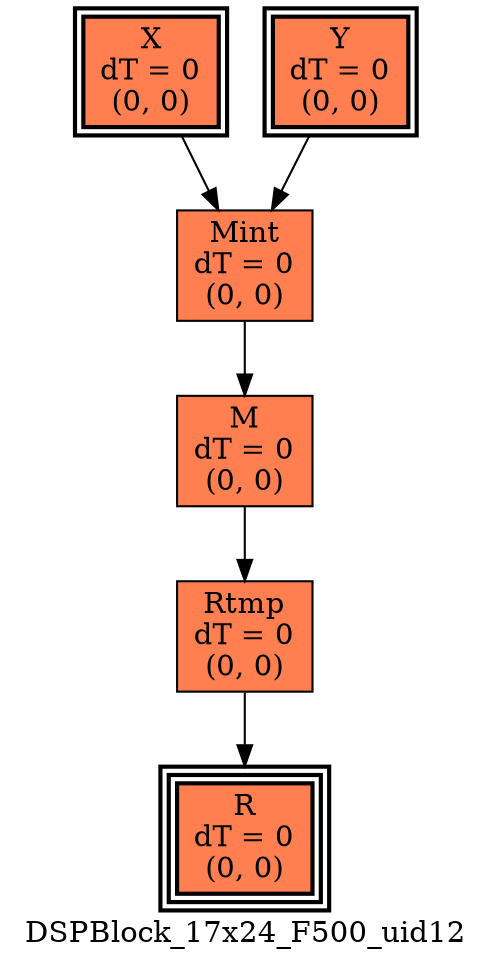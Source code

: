 digraph DSPBlock_17x24_F500_uid12
{
	//graph drawing options
	label=DSPBlock_17x24_F500_uid12;
	labelloc=bottom;
	labeljust=right;
	ratio=auto;
	nodesep=0.25;
	ranksep=0.5;

	//input/output signals of operator DSPBlock_17x24_F500_uid12
	X__DSPBlock_17x24_F500_uid12 [ label="X\ndT = 0\n(0, 0)", shape=box, color=black, style="bold, filled", fillcolor=coral, peripheries=2 ];
	Y__DSPBlock_17x24_F500_uid12 [ label="Y\ndT = 0\n(0, 0)", shape=box, color=black, style="bold, filled", fillcolor=coral, peripheries=2 ];
	R__DSPBlock_17x24_F500_uid12 [ label="R\ndT = 0\n(0, 0)", shape=box, color=black, style="bold, filled", fillcolor=coral, peripheries=3 ];
	{rank=same X__DSPBlock_17x24_F500_uid12, Y__DSPBlock_17x24_F500_uid12};
	{rank=same R__DSPBlock_17x24_F500_uid12};
	//internal signals of operator DSPBlock_17x24_F500_uid12
	Mint__DSPBlock_17x24_F500_uid12 [ label="Mint\ndT = 0\n(0, 0)", shape=box, color=black, style=filled, fillcolor=coral, peripheries=1 ];
	M__DSPBlock_17x24_F500_uid12 [ label="M\ndT = 0\n(0, 0)", shape=box, color=black, style=filled, fillcolor=coral, peripheries=1 ];
	Rtmp__DSPBlock_17x24_F500_uid12 [ label="Rtmp\ndT = 0\n(0, 0)", shape=box, color=black, style=filled, fillcolor=coral, peripheries=1 ];

	//subcomponents of operator DSPBlock_17x24_F500_uid12

	//input and internal signal connections of operator DSPBlock_17x24_F500_uid12
	X__DSPBlock_17x24_F500_uid12 -> Mint__DSPBlock_17x24_F500_uid12 [ arrowhead=normal, arrowsize=1.0, arrowtail=normal, color=black, dir=forward  ];
	Y__DSPBlock_17x24_F500_uid12 -> Mint__DSPBlock_17x24_F500_uid12 [ arrowhead=normal, arrowsize=1.0, arrowtail=normal, color=black, dir=forward  ];
	Mint__DSPBlock_17x24_F500_uid12 -> M__DSPBlock_17x24_F500_uid12 [ arrowhead=normal, arrowsize=1.0, arrowtail=normal, color=black, dir=forward  ];
	M__DSPBlock_17x24_F500_uid12 -> Rtmp__DSPBlock_17x24_F500_uid12 [ arrowhead=normal, arrowsize=1.0, arrowtail=normal, color=black, dir=forward  ];
	Rtmp__DSPBlock_17x24_F500_uid12 -> R__DSPBlock_17x24_F500_uid12 [ arrowhead=normal, arrowsize=1.0, arrowtail=normal, color=black, dir=forward  ];
}


